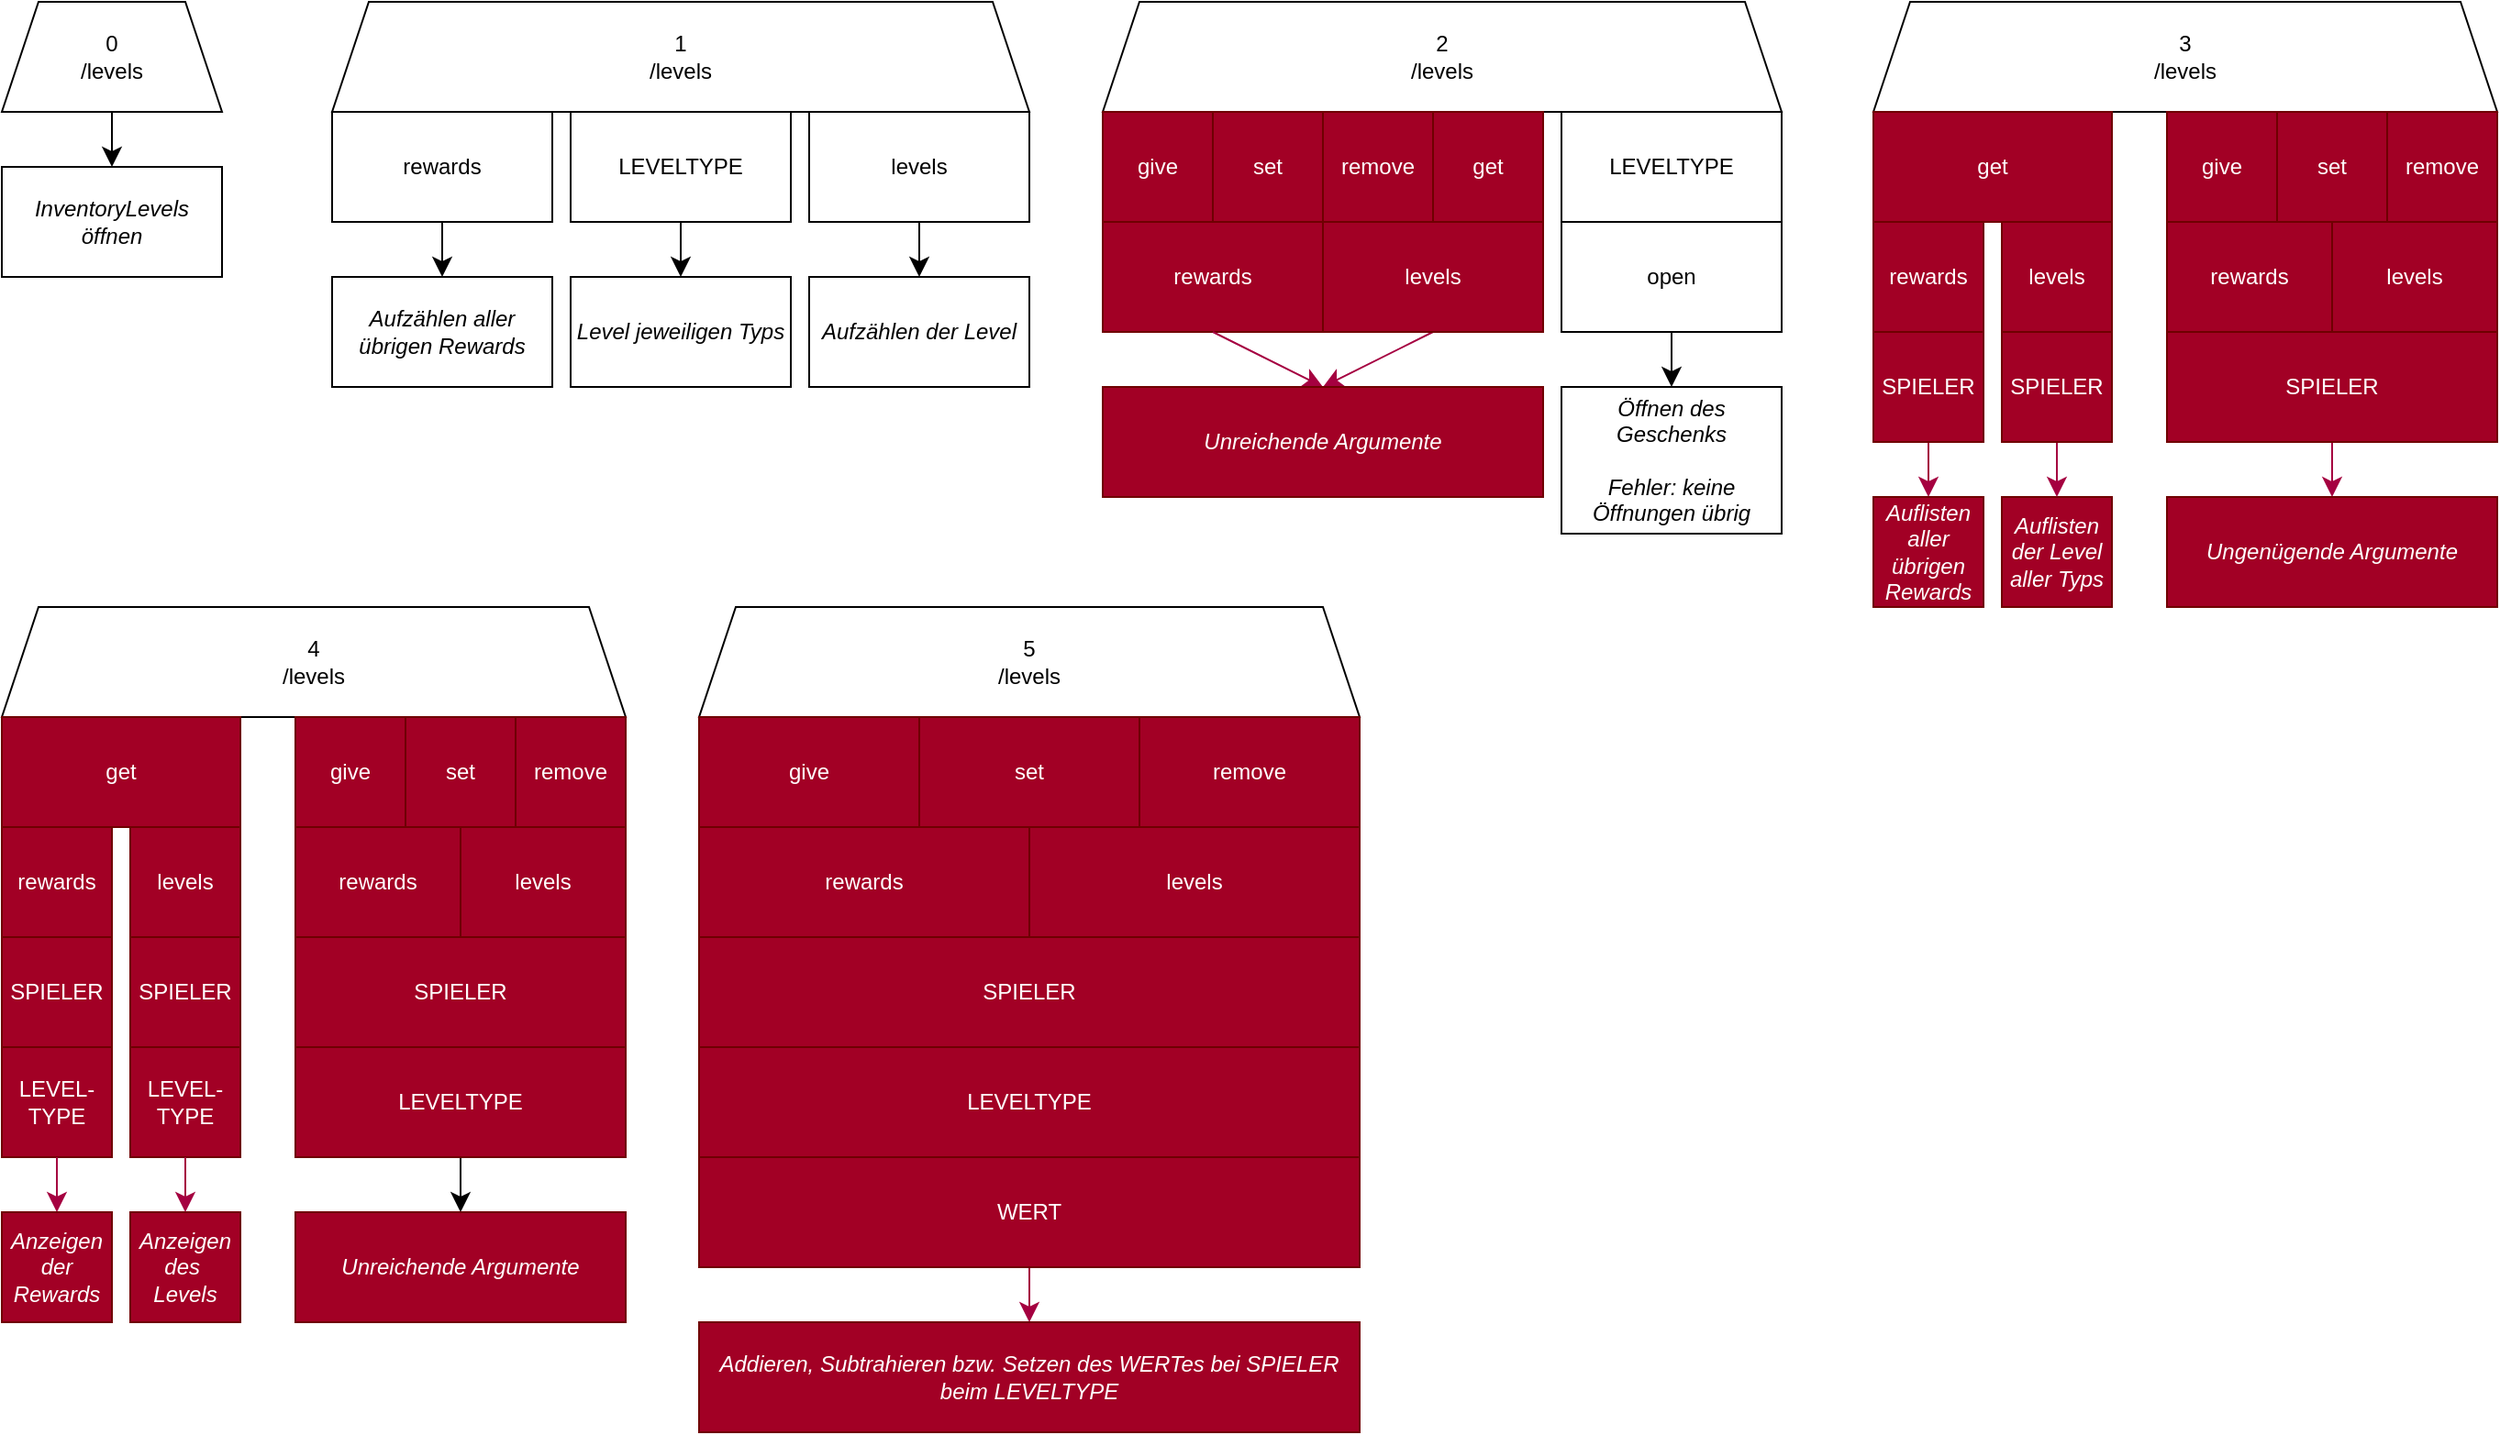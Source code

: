 <mxfile version="22.1.22" type="embed">
  <diagram name="Seite-1" id="RHRnN0LDFux6KRMAhXj8">
    <mxGraphModel dx="1293" dy="1149" grid="1" gridSize="10" guides="1" tooltips="1" connect="1" arrows="1" fold="1" page="0" pageScale="1" pageWidth="827" pageHeight="1169" math="0" shadow="0">
      <root>
        <mxCell id="0" />
        <mxCell id="1" parent="0" />
        <mxCell id="9y4WC29m12KsgQDmxDdr-26" style="edgeStyle=none;curved=1;rounded=0;orthogonalLoop=1;jettySize=auto;html=1;exitX=0.5;exitY=1;exitDx=0;exitDy=0;entryX=0.5;entryY=0;entryDx=0;entryDy=0;fontSize=12;startSize=8;endSize=8;" parent="1" source="9y4WC29m12KsgQDmxDdr-7" target="9y4WC29m12KsgQDmxDdr-14" edge="1">
          <mxGeometry relative="1" as="geometry" />
        </mxCell>
        <mxCell id="9y4WC29m12KsgQDmxDdr-7" value="0&lt;div&gt;/levels&lt;/div&gt;" style="shape=trapezoid;perimeter=trapezoidPerimeter;whiteSpace=wrap;html=1;fixedSize=1;" parent="1" vertex="1">
          <mxGeometry x="-40" y="-330" width="120" height="60" as="geometry" />
        </mxCell>
        <mxCell id="9y4WC29m12KsgQDmxDdr-8" value="1&lt;div&gt;/levels&lt;/div&gt;" style="shape=trapezoid;perimeter=trapezoidPerimeter;whiteSpace=wrap;html=1;fixedSize=1;" parent="1" vertex="1">
          <mxGeometry x="140" y="-330" width="380" height="60" as="geometry" />
        </mxCell>
        <mxCell id="9y4WC29m12KsgQDmxDdr-27" style="edgeStyle=none;curved=1;rounded=0;orthogonalLoop=1;jettySize=auto;html=1;exitX=0.5;exitY=1;exitDx=0;exitDy=0;entryX=0.5;entryY=0;entryDx=0;entryDy=0;fontSize=12;startSize=8;endSize=8;" parent="1" source="9y4WC29m12KsgQDmxDdr-11" target="9y4WC29m12KsgQDmxDdr-16" edge="1">
          <mxGeometry relative="1" as="geometry" />
        </mxCell>
        <mxCell id="9y4WC29m12KsgQDmxDdr-11" value="rewards" style="rounded=0;whiteSpace=wrap;html=1;" parent="1" vertex="1">
          <mxGeometry x="140" y="-270" width="120" height="60" as="geometry" />
        </mxCell>
        <mxCell id="9y4WC29m12KsgQDmxDdr-28" style="edgeStyle=none;curved=1;rounded=0;orthogonalLoop=1;jettySize=auto;html=1;exitX=0.5;exitY=1;exitDx=0;exitDy=0;entryX=0.5;entryY=0;entryDx=0;entryDy=0;fontSize=12;startSize=8;endSize=8;" parent="1" source="9y4WC29m12KsgQDmxDdr-13" target="9y4WC29m12KsgQDmxDdr-17" edge="1">
          <mxGeometry relative="1" as="geometry" />
        </mxCell>
        <mxCell id="9y4WC29m12KsgQDmxDdr-13" value="LEVELTYPE" style="rounded=0;whiteSpace=wrap;html=1;" parent="1" vertex="1">
          <mxGeometry x="270" y="-270" width="120" height="60" as="geometry" />
        </mxCell>
        <mxCell id="9y4WC29m12KsgQDmxDdr-14" value="&lt;i&gt;InventoryLevels öffnen&lt;/i&gt;" style="rounded=0;whiteSpace=wrap;html=1;" parent="1" vertex="1">
          <mxGeometry x="-40" y="-240" width="120" height="60" as="geometry" />
        </mxCell>
        <mxCell id="9y4WC29m12KsgQDmxDdr-29" style="edgeStyle=none;curved=1;rounded=0;orthogonalLoop=1;jettySize=auto;html=1;exitX=0.5;exitY=1;exitDx=0;exitDy=0;entryX=0.5;entryY=0;entryDx=0;entryDy=0;fontSize=12;startSize=8;endSize=8;" parent="1" source="9y4WC29m12KsgQDmxDdr-15" target="9y4WC29m12KsgQDmxDdr-18" edge="1">
          <mxGeometry relative="1" as="geometry" />
        </mxCell>
        <mxCell id="9y4WC29m12KsgQDmxDdr-15" value="levels" style="rounded=0;whiteSpace=wrap;html=1;" parent="1" vertex="1">
          <mxGeometry x="400" y="-270" width="120" height="60" as="geometry" />
        </mxCell>
        <mxCell id="9y4WC29m12KsgQDmxDdr-16" value="&lt;i&gt;Aufzählen aller übrigen Rewards&lt;/i&gt;" style="rounded=0;whiteSpace=wrap;html=1;" parent="1" vertex="1">
          <mxGeometry x="140" y="-180" width="120" height="60" as="geometry" />
        </mxCell>
        <mxCell id="9y4WC29m12KsgQDmxDdr-17" value="&lt;i&gt;Level jeweiligen Typs&lt;/i&gt;" style="rounded=0;whiteSpace=wrap;html=1;" parent="1" vertex="1">
          <mxGeometry x="270" y="-180" width="120" height="60" as="geometry" />
        </mxCell>
        <mxCell id="9y4WC29m12KsgQDmxDdr-18" value="&lt;i&gt;Aufzählen der Level&lt;/i&gt;" style="rounded=0;whiteSpace=wrap;html=1;" parent="1" vertex="1">
          <mxGeometry x="400" y="-180" width="120" height="60" as="geometry" />
        </mxCell>
        <mxCell id="9y4WC29m12KsgQDmxDdr-19" value="&lt;div&gt;2&lt;/div&gt;&lt;div&gt;/levels&lt;/div&gt;" style="shape=trapezoid;perimeter=trapezoidPerimeter;whiteSpace=wrap;html=1;fixedSize=1;" parent="1" vertex="1">
          <mxGeometry x="560" y="-330" width="370" height="60" as="geometry" />
        </mxCell>
        <mxCell id="9y4WC29m12KsgQDmxDdr-20" value="give" style="rounded=0;whiteSpace=wrap;html=1;fillColor=#a20025;fontColor=#ffffff;strokeColor=#6F0000;" parent="1" vertex="1">
          <mxGeometry x="560" y="-270" width="60" height="60" as="geometry" />
        </mxCell>
        <mxCell id="9y4WC29m12KsgQDmxDdr-33" value="set" style="rounded=0;whiteSpace=wrap;html=1;fillColor=#a20025;fontColor=#ffffff;strokeColor=#6F0000;" parent="1" vertex="1">
          <mxGeometry x="620" y="-270" width="60" height="60" as="geometry" />
        </mxCell>
        <mxCell id="9y4WC29m12KsgQDmxDdr-34" value="remove" style="rounded=0;whiteSpace=wrap;html=1;fillColor=#a20025;fontColor=#ffffff;strokeColor=#6F0000;" parent="1" vertex="1">
          <mxGeometry x="680" y="-270" width="60" height="60" as="geometry" />
        </mxCell>
        <mxCell id="9y4WC29m12KsgQDmxDdr-35" value="get" style="rounded=0;whiteSpace=wrap;html=1;fillColor=#a20025;fontColor=#ffffff;strokeColor=#6F0000;" parent="1" vertex="1">
          <mxGeometry x="740" y="-270" width="60" height="60" as="geometry" />
        </mxCell>
        <mxCell id="9y4WC29m12KsgQDmxDdr-51" value="LEVELTYPE" style="rounded=0;whiteSpace=wrap;html=1;" parent="1" vertex="1">
          <mxGeometry x="810" y="-270" width="120" height="60" as="geometry" />
        </mxCell>
        <mxCell id="9y4WC29m12KsgQDmxDdr-53" value="&lt;div&gt;rewards&lt;/div&gt;" style="rounded=0;whiteSpace=wrap;html=1;fillColor=#a20025;fontColor=#ffffff;strokeColor=#6F0000;" parent="1" vertex="1">
          <mxGeometry x="560" y="-210" width="120" height="60" as="geometry" />
        </mxCell>
        <mxCell id="9y4WC29m12KsgQDmxDdr-57" style="edgeStyle=none;curved=1;rounded=0;orthogonalLoop=1;jettySize=auto;html=1;exitX=0.5;exitY=1;exitDx=0;exitDy=0;entryX=0.5;entryY=0;entryDx=0;entryDy=0;fontSize=12;startSize=8;endSize=8;fillColor=#d80073;strokeColor=#A50040;" parent="1" source="9y4WC29m12KsgQDmxDdr-54" target="9y4WC29m12KsgQDmxDdr-56" edge="1">
          <mxGeometry relative="1" as="geometry" />
        </mxCell>
        <mxCell id="9y4WC29m12KsgQDmxDdr-54" value="&lt;div&gt;levels&lt;/div&gt;" style="rounded=0;whiteSpace=wrap;html=1;fillColor=#a20025;fontColor=#ffffff;strokeColor=#6F0000;" parent="1" vertex="1">
          <mxGeometry x="680" y="-210" width="120" height="60" as="geometry" />
        </mxCell>
        <mxCell id="9y4WC29m12KsgQDmxDdr-55" style="edgeStyle=none;curved=1;rounded=0;orthogonalLoop=1;jettySize=auto;html=1;exitX=0.5;exitY=1;exitDx=0;exitDy=0;entryX=0.5;entryY=0;entryDx=0;entryDy=0;fontSize=12;startSize=8;endSize=8;fillColor=#d80073;strokeColor=#A50040;" parent="1" target="9y4WC29m12KsgQDmxDdr-56" edge="1">
          <mxGeometry relative="1" as="geometry">
            <mxPoint x="620" y="-150" as="sourcePoint" />
          </mxGeometry>
        </mxCell>
        <mxCell id="9y4WC29m12KsgQDmxDdr-56" value="&lt;i&gt;Unreichende Argumente&lt;/i&gt;" style="rounded=0;whiteSpace=wrap;html=1;fillColor=#a20025;fontColor=#ffffff;strokeColor=#6F0000;" parent="1" vertex="1">
          <mxGeometry x="560" y="-120" width="240" height="60" as="geometry" />
        </mxCell>
        <mxCell id="9y4WC29m12KsgQDmxDdr-60" style="edgeStyle=none;curved=1;rounded=0;orthogonalLoop=1;jettySize=auto;html=1;exitX=0.5;exitY=1;exitDx=0;exitDy=0;entryX=0.5;entryY=0;entryDx=0;entryDy=0;fontSize=12;startSize=8;endSize=8;" parent="1" source="9y4WC29m12KsgQDmxDdr-58" target="9y4WC29m12KsgQDmxDdr-59" edge="1">
          <mxGeometry relative="1" as="geometry" />
        </mxCell>
        <mxCell id="9y4WC29m12KsgQDmxDdr-58" value="open" style="rounded=0;whiteSpace=wrap;html=1;" parent="1" vertex="1">
          <mxGeometry x="810" y="-210" width="120" height="60" as="geometry" />
        </mxCell>
        <mxCell id="9y4WC29m12KsgQDmxDdr-59" value="&lt;i&gt;Öffnen des Geschenks&lt;br&gt;&lt;br&gt;Fehler: keine Öffnungen übrig&lt;/i&gt;" style="rounded=0;whiteSpace=wrap;html=1;" parent="1" vertex="1">
          <mxGeometry x="810" y="-120" width="120" height="80" as="geometry" />
        </mxCell>
        <mxCell id="9y4WC29m12KsgQDmxDdr-61" value="&lt;div&gt;3&lt;/div&gt;&lt;div&gt;/levels&lt;/div&gt;" style="shape=trapezoid;perimeter=trapezoidPerimeter;whiteSpace=wrap;html=1;fixedSize=1;" parent="1" vertex="1">
          <mxGeometry x="980" y="-330" width="340" height="60" as="geometry" />
        </mxCell>
        <mxCell id="9y4WC29m12KsgQDmxDdr-67" value="&lt;div&gt;rewards&lt;/div&gt;" style="rounded=0;whiteSpace=wrap;html=1;fillColor=#a20025;fontColor=#ffffff;strokeColor=#6F0000;" parent="1" vertex="1">
          <mxGeometry x="980" y="-210" width="60" height="60" as="geometry" />
        </mxCell>
        <mxCell id="9y4WC29m12KsgQDmxDdr-69" value="&lt;div&gt;levels&lt;/div&gt;" style="rounded=0;whiteSpace=wrap;html=1;fillColor=#a20025;fontColor=#ffffff;strokeColor=#6F0000;" parent="1" vertex="1">
          <mxGeometry x="1050" y="-210" width="60" height="60" as="geometry" />
        </mxCell>
        <mxCell id="9y4WC29m12KsgQDmxDdr-87" style="edgeStyle=none;curved=1;rounded=0;orthogonalLoop=1;jettySize=auto;html=1;exitX=0.5;exitY=1;exitDx=0;exitDy=0;entryX=0.5;entryY=0;entryDx=0;entryDy=0;fontSize=12;startSize=8;endSize=8;fillColor=#d80073;strokeColor=#A50040;" parent="1" source="9y4WC29m12KsgQDmxDdr-75" target="9y4WC29m12KsgQDmxDdr-84" edge="1">
          <mxGeometry relative="1" as="geometry" />
        </mxCell>
        <mxCell id="9y4WC29m12KsgQDmxDdr-75" value="&lt;div&gt;SPIELER&lt;/div&gt;" style="rounded=0;whiteSpace=wrap;html=1;fillColor=#a20025;fontColor=#ffffff;strokeColor=#6F0000;" parent="1" vertex="1">
          <mxGeometry x="980" y="-150" width="60" height="60" as="geometry" />
        </mxCell>
        <mxCell id="9y4WC29m12KsgQDmxDdr-92" style="edgeStyle=none;curved=1;rounded=0;orthogonalLoop=1;jettySize=auto;html=1;exitX=0.5;exitY=1;exitDx=0;exitDy=0;entryX=0.5;entryY=0;entryDx=0;entryDy=0;fontSize=12;startSize=8;endSize=8;fillColor=#d80073;strokeColor=#A50040;" parent="1" source="9y4WC29m12KsgQDmxDdr-79" target="9y4WC29m12KsgQDmxDdr-91" edge="1">
          <mxGeometry relative="1" as="geometry" />
        </mxCell>
        <mxCell id="9y4WC29m12KsgQDmxDdr-79" value="&lt;div&gt;SPIELER&lt;/div&gt;" style="rounded=0;whiteSpace=wrap;html=1;fillColor=#a20025;fontColor=#ffffff;strokeColor=#6F0000;" parent="1" vertex="1">
          <mxGeometry x="1140" y="-150" width="180" height="60" as="geometry" />
        </mxCell>
        <mxCell id="9y4WC29m12KsgQDmxDdr-80" value="give" style="rounded=0;whiteSpace=wrap;html=1;fillColor=#a20025;fontColor=#ffffff;strokeColor=#6F0000;" parent="1" vertex="1">
          <mxGeometry x="1140" y="-270" width="60" height="60" as="geometry" />
        </mxCell>
        <mxCell id="9y4WC29m12KsgQDmxDdr-81" value="set" style="rounded=0;whiteSpace=wrap;html=1;fillColor=#a20025;fontColor=#ffffff;strokeColor=#6F0000;" parent="1" vertex="1">
          <mxGeometry x="1200" y="-270" width="60" height="60" as="geometry" />
        </mxCell>
        <mxCell id="9y4WC29m12KsgQDmxDdr-82" value="remove" style="rounded=0;whiteSpace=wrap;html=1;fillColor=#a20025;fontColor=#ffffff;strokeColor=#6F0000;" parent="1" vertex="1">
          <mxGeometry x="1260" y="-270" width="60" height="60" as="geometry" />
        </mxCell>
        <mxCell id="9y4WC29m12KsgQDmxDdr-83" value="get" style="rounded=0;whiteSpace=wrap;html=1;fillColor=#a20025;fontColor=#ffffff;strokeColor=#6F0000;" parent="1" vertex="1">
          <mxGeometry x="980" y="-270" width="130" height="60" as="geometry" />
        </mxCell>
        <mxCell id="9y4WC29m12KsgQDmxDdr-84" value="&lt;i&gt;Auflisten aller übrigen Rewards&lt;/i&gt;" style="rounded=0;whiteSpace=wrap;html=1;fillColor=#a20025;fontColor=#ffffff;strokeColor=#6F0000;" parent="1" vertex="1">
          <mxGeometry x="980" y="-60" width="60" height="60" as="geometry" />
        </mxCell>
        <mxCell id="9y4WC29m12KsgQDmxDdr-85" value="&lt;i&gt;Auflisten der Level aller Typs&lt;/i&gt;" style="rounded=0;whiteSpace=wrap;html=1;fillColor=#a20025;fontColor=#ffffff;strokeColor=#6F0000;" parent="1" vertex="1">
          <mxGeometry x="1050" y="-60" width="60" height="60" as="geometry" />
        </mxCell>
        <mxCell id="9y4WC29m12KsgQDmxDdr-88" style="edgeStyle=none;curved=1;rounded=0;orthogonalLoop=1;jettySize=auto;html=1;exitX=0.5;exitY=1;exitDx=0;exitDy=0;entryX=0.5;entryY=0;entryDx=0;entryDy=0;fontSize=12;startSize=8;endSize=8;fillColor=#d80073;strokeColor=#A50040;" parent="1" source="9y4WC29m12KsgQDmxDdr-86" target="9y4WC29m12KsgQDmxDdr-85" edge="1">
          <mxGeometry relative="1" as="geometry" />
        </mxCell>
        <mxCell id="9y4WC29m12KsgQDmxDdr-86" value="&lt;div&gt;SPIELER&lt;/div&gt;" style="rounded=0;whiteSpace=wrap;html=1;fillColor=#a20025;fontColor=#ffffff;strokeColor=#6F0000;" parent="1" vertex="1">
          <mxGeometry x="1050" y="-150" width="60" height="60" as="geometry" />
        </mxCell>
        <mxCell id="9y4WC29m12KsgQDmxDdr-89" value="&lt;div&gt;rewards&lt;/div&gt;" style="rounded=0;whiteSpace=wrap;html=1;fillColor=#a20025;fontColor=#ffffff;strokeColor=#6F0000;" parent="1" vertex="1">
          <mxGeometry x="1140" y="-210" width="90" height="60" as="geometry" />
        </mxCell>
        <mxCell id="9y4WC29m12KsgQDmxDdr-90" value="&lt;div&gt;levels&lt;/div&gt;" style="rounded=0;whiteSpace=wrap;html=1;fillColor=#a20025;fontColor=#ffffff;strokeColor=#6F0000;" parent="1" vertex="1">
          <mxGeometry x="1230" y="-210" width="90" height="60" as="geometry" />
        </mxCell>
        <mxCell id="9y4WC29m12KsgQDmxDdr-91" value="&lt;i&gt;Ungenügende Argumente&lt;/i&gt;" style="rounded=0;whiteSpace=wrap;html=1;fillColor=#a20025;fontColor=#ffffff;strokeColor=#6F0000;" parent="1" vertex="1">
          <mxGeometry x="1140" y="-60" width="180" height="60" as="geometry" />
        </mxCell>
        <mxCell id="9y4WC29m12KsgQDmxDdr-93" value="&lt;div&gt;4&lt;/div&gt;&lt;div&gt;/levels&lt;/div&gt;" style="shape=trapezoid;perimeter=trapezoidPerimeter;whiteSpace=wrap;html=1;fixedSize=1;" parent="1" vertex="1">
          <mxGeometry x="-40" width="340" height="60" as="geometry" />
        </mxCell>
        <mxCell id="9y4WC29m12KsgQDmxDdr-94" value="&lt;div&gt;rewards&lt;/div&gt;" style="rounded=0;whiteSpace=wrap;html=1;fillColor=#a20025;fontColor=#ffffff;strokeColor=#6F0000;" parent="1" vertex="1">
          <mxGeometry x="-40" y="120" width="60" height="60" as="geometry" />
        </mxCell>
        <mxCell id="9y4WC29m12KsgQDmxDdr-95" value="&lt;div&gt;levels&lt;/div&gt;" style="rounded=0;whiteSpace=wrap;html=1;fillColor=#a20025;fontColor=#ffffff;strokeColor=#6F0000;" parent="1" vertex="1">
          <mxGeometry x="30" y="120" width="60" height="60" as="geometry" />
        </mxCell>
        <mxCell id="9y4WC29m12KsgQDmxDdr-97" value="&lt;div&gt;SPIELER&lt;/div&gt;" style="rounded=0;whiteSpace=wrap;html=1;fillColor=#a20025;fontColor=#ffffff;strokeColor=#6F0000;" parent="1" vertex="1">
          <mxGeometry x="-40" y="180" width="60" height="60" as="geometry" />
        </mxCell>
        <mxCell id="9y4WC29m12KsgQDmxDdr-99" value="&lt;div&gt;SPIELER&lt;/div&gt;" style="rounded=0;whiteSpace=wrap;html=1;fillColor=#a20025;fontColor=#ffffff;strokeColor=#6F0000;" parent="1" vertex="1">
          <mxGeometry x="120" y="180" width="180" height="60" as="geometry" />
        </mxCell>
        <mxCell id="9y4WC29m12KsgQDmxDdr-100" value="give" style="rounded=0;whiteSpace=wrap;html=1;fillColor=#a20025;fontColor=#ffffff;strokeColor=#6F0000;" parent="1" vertex="1">
          <mxGeometry x="120" y="60" width="60" height="60" as="geometry" />
        </mxCell>
        <mxCell id="9y4WC29m12KsgQDmxDdr-101" value="set" style="rounded=0;whiteSpace=wrap;html=1;fillColor=#a20025;fontColor=#ffffff;strokeColor=#6F0000;" parent="1" vertex="1">
          <mxGeometry x="180" y="60" width="60" height="60" as="geometry" />
        </mxCell>
        <mxCell id="9y4WC29m12KsgQDmxDdr-102" value="remove" style="rounded=0;whiteSpace=wrap;html=1;fillColor=#a20025;fontColor=#ffffff;strokeColor=#6F0000;" parent="1" vertex="1">
          <mxGeometry x="240" y="60" width="60" height="60" as="geometry" />
        </mxCell>
        <mxCell id="9y4WC29m12KsgQDmxDdr-103" value="get" style="rounded=0;whiteSpace=wrap;html=1;fillColor=#a20025;fontColor=#ffffff;strokeColor=#6F0000;" parent="1" vertex="1">
          <mxGeometry x="-40" y="60" width="130" height="60" as="geometry" />
        </mxCell>
        <mxCell id="9y4WC29m12KsgQDmxDdr-107" value="&lt;div&gt;SPIELER&lt;/div&gt;" style="rounded=0;whiteSpace=wrap;html=1;fillColor=#a20025;fontColor=#ffffff;strokeColor=#6F0000;" parent="1" vertex="1">
          <mxGeometry x="30" y="180" width="60" height="60" as="geometry" />
        </mxCell>
        <mxCell id="9y4WC29m12KsgQDmxDdr-108" value="&lt;div&gt;rewards&lt;/div&gt;" style="rounded=0;whiteSpace=wrap;html=1;fillColor=#a20025;fontColor=#ffffff;strokeColor=#6F0000;" parent="1" vertex="1">
          <mxGeometry x="120" y="120" width="90" height="60" as="geometry" />
        </mxCell>
        <mxCell id="9y4WC29m12KsgQDmxDdr-109" value="&lt;div&gt;levels&lt;/div&gt;" style="rounded=0;whiteSpace=wrap;html=1;fillColor=#a20025;fontColor=#ffffff;strokeColor=#6F0000;" parent="1" vertex="1">
          <mxGeometry x="210" y="120" width="90" height="60" as="geometry" />
        </mxCell>
        <mxCell id="9y4WC29m12KsgQDmxDdr-111" value="&lt;div&gt;LEVEL-&lt;/div&gt;&lt;div&gt;TYPE&lt;/div&gt;" style="rounded=0;whiteSpace=wrap;html=1;fillColor=#a20025;fontColor=#ffffff;strokeColor=#6F0000;" parent="1" vertex="1">
          <mxGeometry x="-40" y="240" width="60" height="60" as="geometry" />
        </mxCell>
        <mxCell id="9y4WC29m12KsgQDmxDdr-112" value="&lt;div&gt;LEVEL-&lt;/div&gt;&lt;div&gt;TYPE&lt;/div&gt;" style="rounded=0;whiteSpace=wrap;html=1;fillColor=#a20025;fontColor=#ffffff;strokeColor=#6F0000;" parent="1" vertex="1">
          <mxGeometry x="30" y="240" width="60" height="60" as="geometry" />
        </mxCell>
        <mxCell id="9y4WC29m12KsgQDmxDdr-113" style="edgeStyle=none;curved=1;rounded=0;orthogonalLoop=1;jettySize=auto;html=1;exitX=0.5;exitY=1;exitDx=0;exitDy=0;entryX=0.5;entryY=0;entryDx=0;entryDy=0;fontSize=12;startSize=8;endSize=8;fillColor=#d80073;strokeColor=#A50040;" parent="1" target="9y4WC29m12KsgQDmxDdr-114" edge="1">
          <mxGeometry relative="1" as="geometry">
            <mxPoint x="-10" y="300" as="sourcePoint" />
          </mxGeometry>
        </mxCell>
        <mxCell id="9y4WC29m12KsgQDmxDdr-114" value="&lt;i&gt;Anzeigen der Rewards&lt;/i&gt;" style="rounded=0;whiteSpace=wrap;html=1;fillColor=#a20025;fontColor=#ffffff;strokeColor=#6F0000;" parent="1" vertex="1">
          <mxGeometry x="-40" y="330" width="60" height="60" as="geometry" />
        </mxCell>
        <mxCell id="9y4WC29m12KsgQDmxDdr-115" value="&lt;i&gt;Anzeigen des&amp;nbsp;&lt;/i&gt;&lt;div&gt;&lt;i&gt;Levels&lt;/i&gt;&lt;/div&gt;" style="rounded=0;whiteSpace=wrap;html=1;fillColor=#a20025;fontColor=#ffffff;strokeColor=#6F0000;" parent="1" vertex="1">
          <mxGeometry x="30" y="330" width="60" height="60" as="geometry" />
        </mxCell>
        <mxCell id="9y4WC29m12KsgQDmxDdr-116" style="edgeStyle=none;curved=1;rounded=0;orthogonalLoop=1;jettySize=auto;html=1;exitX=0.5;exitY=1;exitDx=0;exitDy=0;entryX=0.5;entryY=0;entryDx=0;entryDy=0;fontSize=12;startSize=8;endSize=8;fillColor=#d80073;strokeColor=#A50040;" parent="1" target="9y4WC29m12KsgQDmxDdr-115" edge="1">
          <mxGeometry relative="1" as="geometry">
            <mxPoint x="60" y="300" as="sourcePoint" />
          </mxGeometry>
        </mxCell>
        <mxCell id="Jd8dW-IdRmV-ERQ0-P9H-7" style="edgeStyle=none;curved=1;rounded=0;orthogonalLoop=1;jettySize=auto;html=1;exitX=0.5;exitY=1;exitDx=0;exitDy=0;entryX=0.5;entryY=0;entryDx=0;entryDy=0;fontSize=12;startSize=8;endSize=8;" parent="1" source="9y4WC29m12KsgQDmxDdr-117" target="Jd8dW-IdRmV-ERQ0-P9H-6" edge="1">
          <mxGeometry relative="1" as="geometry" />
        </mxCell>
        <mxCell id="9y4WC29m12KsgQDmxDdr-117" value="&lt;div&gt;LEVELTYPE&lt;/div&gt;" style="rounded=0;whiteSpace=wrap;html=1;fillColor=#a20025;fontColor=#ffffff;strokeColor=#6F0000;" parent="1" vertex="1">
          <mxGeometry x="120" y="240" width="180" height="60" as="geometry" />
        </mxCell>
        <mxCell id="9y4WC29m12KsgQDmxDdr-118" style="edgeStyle=none;curved=1;rounded=0;orthogonalLoop=1;jettySize=auto;html=1;exitX=0.5;exitY=1;exitDx=0;exitDy=0;entryX=0.5;entryY=0;entryDx=0;entryDy=0;fontSize=12;startSize=8;endSize=8;fillColor=#d80073;strokeColor=#A50040;" parent="1" target="9y4WC29m12KsgQDmxDdr-119" edge="1">
          <mxGeometry relative="1" as="geometry">
            <mxPoint x="520" y="360" as="sourcePoint" />
          </mxGeometry>
        </mxCell>
        <mxCell id="9y4WC29m12KsgQDmxDdr-119" value="&lt;i&gt;Addieren, Subtrahieren bzw. Setzen des WERTes bei SPIELER beim LEVELTYPE&lt;/i&gt;" style="rounded=0;whiteSpace=wrap;html=1;fillColor=#a20025;fontColor=#ffffff;strokeColor=#6F0000;" parent="1" vertex="1">
          <mxGeometry x="340" y="390" width="360" height="60" as="geometry" />
        </mxCell>
        <mxCell id="9y4WC29m12KsgQDmxDdr-120" value="&lt;div&gt;5&lt;/div&gt;&lt;div&gt;/levels&lt;/div&gt;" style="shape=trapezoid;perimeter=trapezoidPerimeter;whiteSpace=wrap;html=1;fixedSize=1;" parent="1" vertex="1">
          <mxGeometry x="340" width="360" height="60" as="geometry" />
        </mxCell>
        <mxCell id="9y4WC29m12KsgQDmxDdr-124" value="&lt;div&gt;SPIELER&lt;/div&gt;" style="rounded=0;whiteSpace=wrap;html=1;fillColor=#a20025;fontColor=#ffffff;strokeColor=#6F0000;" parent="1" vertex="1">
          <mxGeometry x="340" y="180" width="360" height="60" as="geometry" />
        </mxCell>
        <mxCell id="9y4WC29m12KsgQDmxDdr-125" value="give" style="rounded=0;whiteSpace=wrap;html=1;fillColor=#a20025;fontColor=#ffffff;strokeColor=#6F0000;" parent="1" vertex="1">
          <mxGeometry x="340" y="60" width="120" height="60" as="geometry" />
        </mxCell>
        <mxCell id="9y4WC29m12KsgQDmxDdr-126" value="set" style="rounded=0;whiteSpace=wrap;html=1;fillColor=#a20025;fontColor=#ffffff;strokeColor=#6F0000;" parent="1" vertex="1">
          <mxGeometry x="460" y="60" width="120" height="60" as="geometry" />
        </mxCell>
        <mxCell id="9y4WC29m12KsgQDmxDdr-127" value="remove" style="rounded=0;whiteSpace=wrap;html=1;fillColor=#a20025;fontColor=#ffffff;strokeColor=#6F0000;" parent="1" vertex="1">
          <mxGeometry x="580" y="60" width="120" height="60" as="geometry" />
        </mxCell>
        <mxCell id="9y4WC29m12KsgQDmxDdr-130" value="&lt;div&gt;rewards&lt;/div&gt;" style="rounded=0;whiteSpace=wrap;html=1;fillColor=#a20025;fontColor=#ffffff;strokeColor=#6F0000;" parent="1" vertex="1">
          <mxGeometry x="340" y="120" width="180" height="60" as="geometry" />
        </mxCell>
        <mxCell id="9y4WC29m12KsgQDmxDdr-131" value="&lt;div&gt;levels&lt;/div&gt;" style="rounded=0;whiteSpace=wrap;html=1;fillColor=#a20025;fontColor=#ffffff;strokeColor=#6F0000;" parent="1" vertex="1">
          <mxGeometry x="520" y="120" width="180" height="60" as="geometry" />
        </mxCell>
        <mxCell id="9y4WC29m12KsgQDmxDdr-138" value="&lt;div&gt;LEVELTYPE&lt;/div&gt;" style="rounded=0;whiteSpace=wrap;html=1;fillColor=#a20025;fontColor=#ffffff;strokeColor=#6F0000;" parent="1" vertex="1">
          <mxGeometry x="340" y="240" width="360" height="60" as="geometry" />
        </mxCell>
        <mxCell id="9y4WC29m12KsgQDmxDdr-142" value="&lt;div&gt;WERT&lt;/div&gt;" style="rounded=0;whiteSpace=wrap;html=1;fillColor=#a20025;fontColor=#ffffff;strokeColor=#6F0000;" parent="1" vertex="1">
          <mxGeometry x="340" y="300" width="360" height="60" as="geometry" />
        </mxCell>
        <mxCell id="Jd8dW-IdRmV-ERQ0-P9H-6" value="&lt;i&gt;Unreichende Argumente&lt;/i&gt;" style="rounded=0;whiteSpace=wrap;html=1;fillColor=#a20025;fontColor=#ffffff;strokeColor=#6F0000;" parent="1" vertex="1">
          <mxGeometry x="120" y="330" width="180" height="60" as="geometry" />
        </mxCell>
      </root>
    </mxGraphModel>
  </diagram>
</mxfile>
